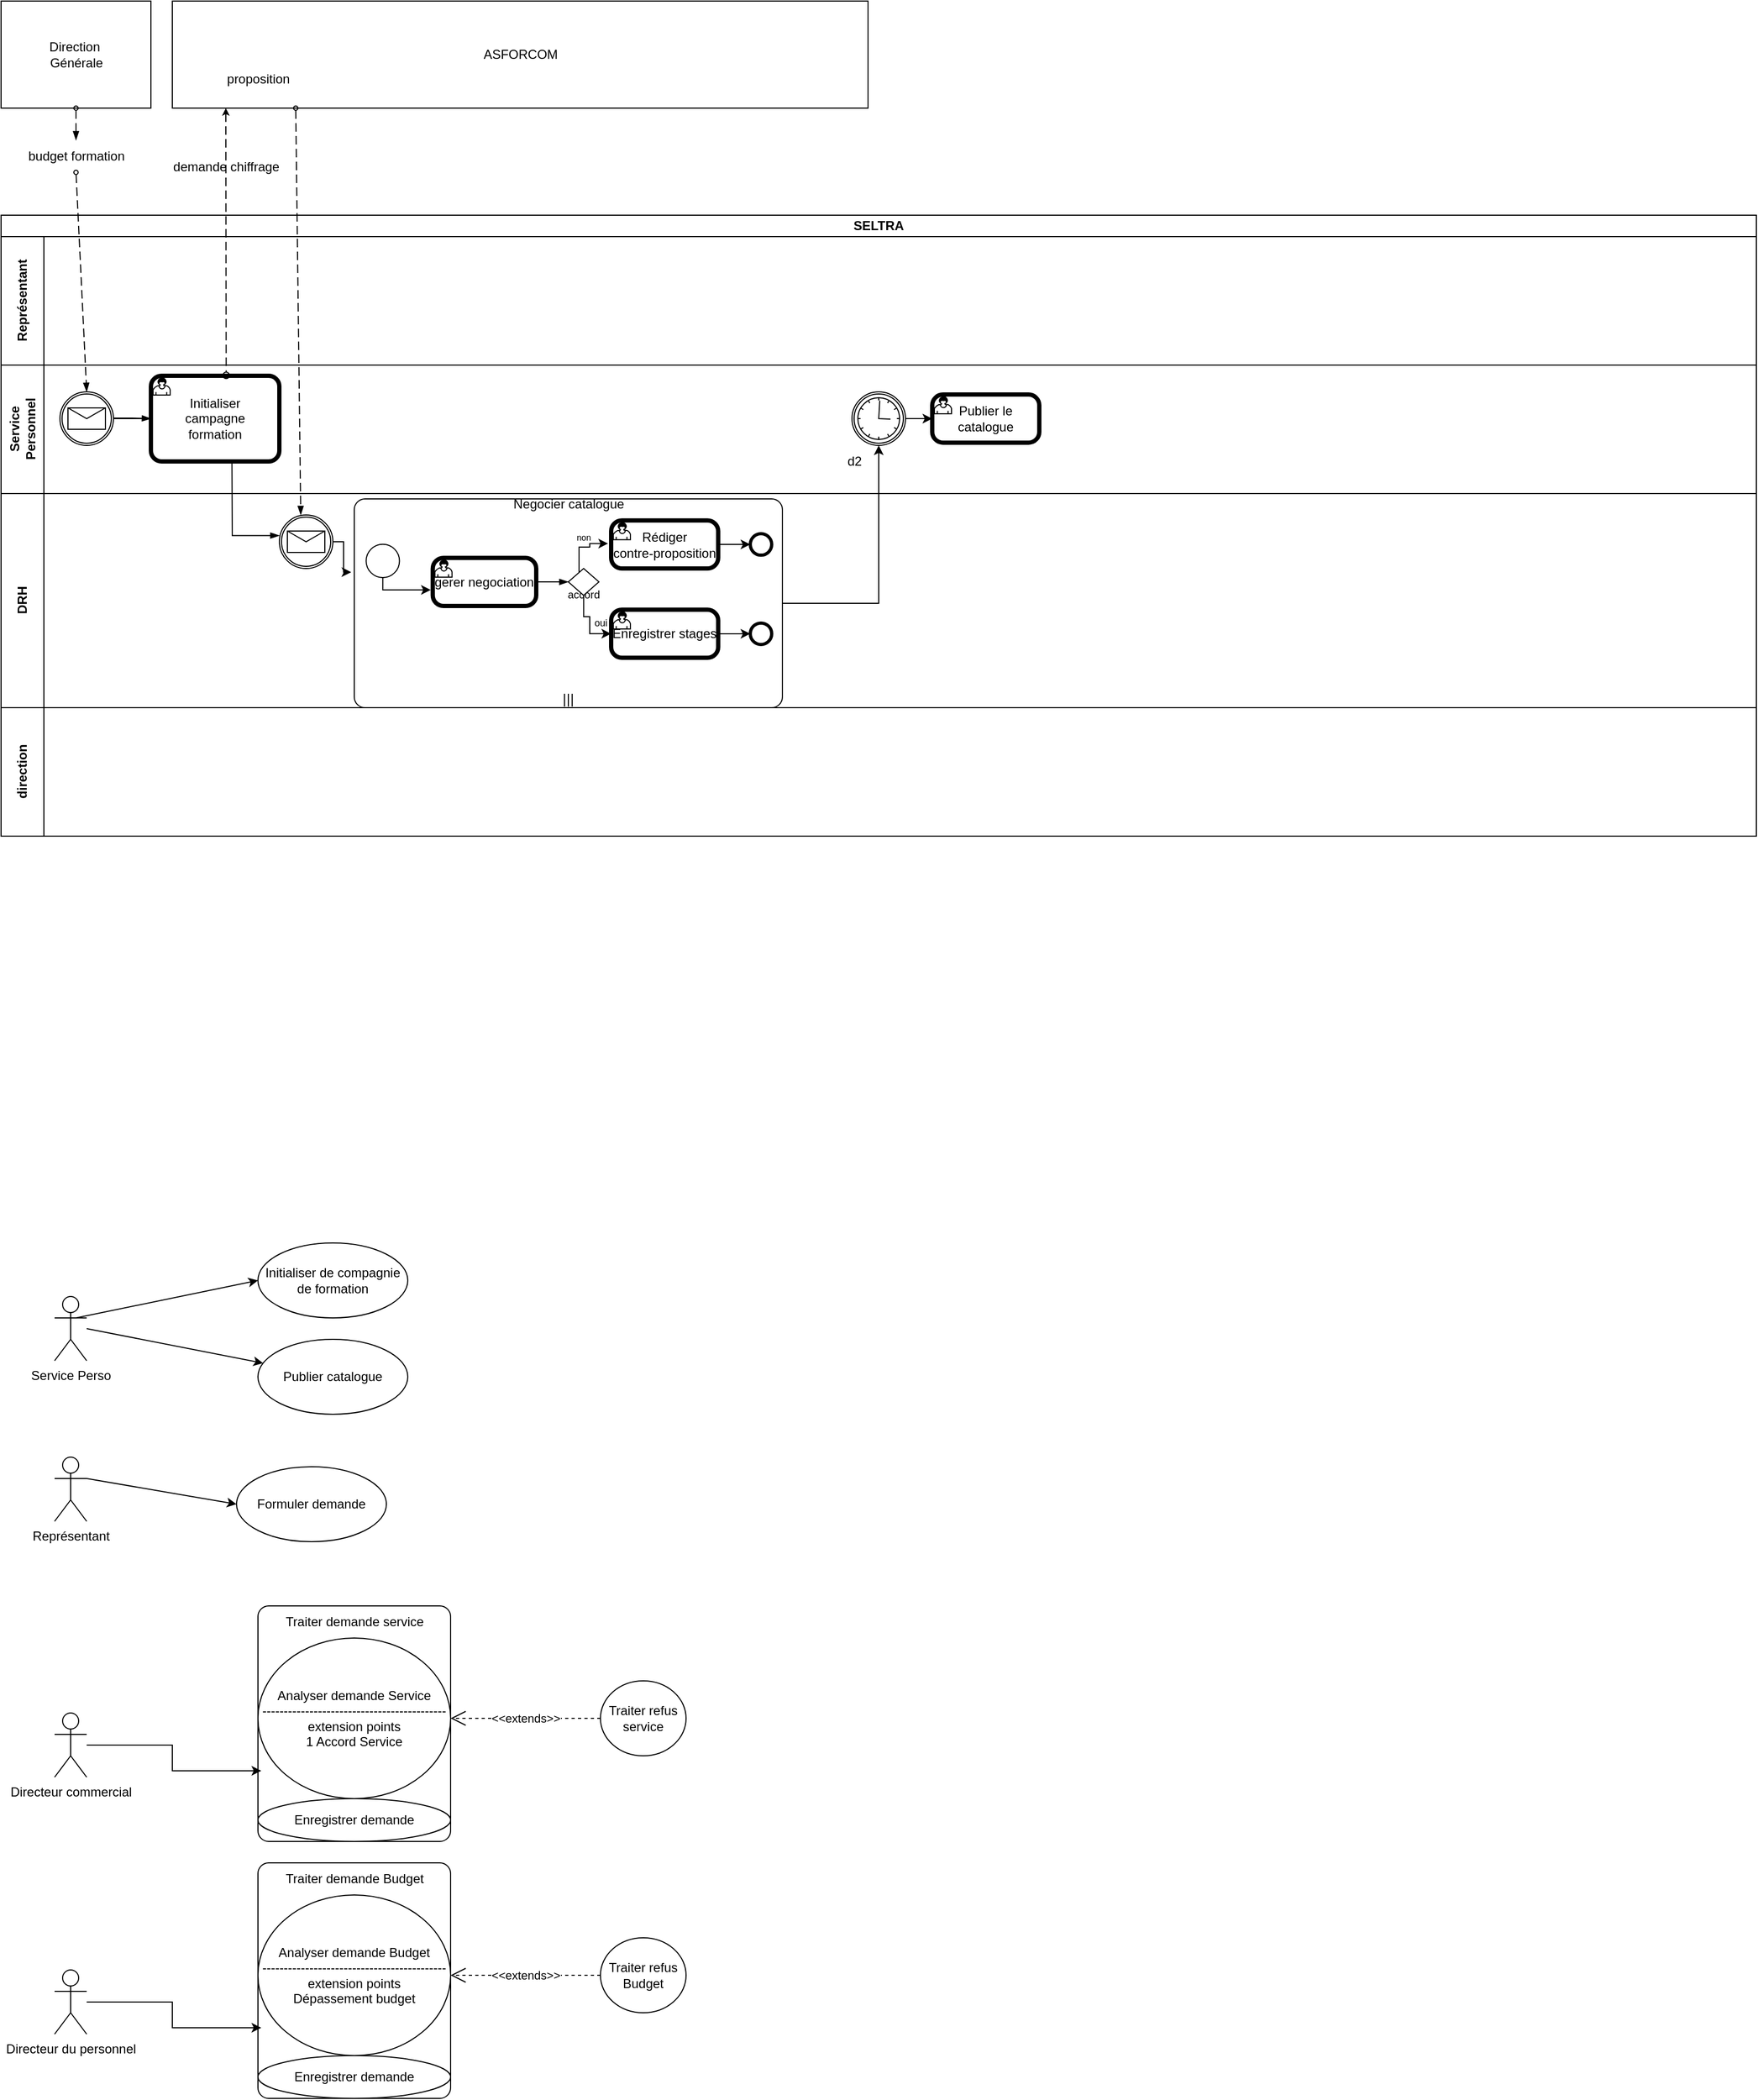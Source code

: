 <mxfile version="24.9.1">
  <diagram name="Page-1" id="SGuTAacbaMtulcwTuquY">
    <mxGraphModel dx="1726" dy="761" grid="1" gridSize="10" guides="1" tooltips="1" connect="1" arrows="1" fold="1" page="1" pageScale="1" pageWidth="827" pageHeight="1169" math="0" shadow="0">
      <root>
        <mxCell id="0" />
        <mxCell id="1" parent="0" />
        <mxCell id="BdW1mJb_gRPBtspxeP2n-79" value="" style="rounded=1;whiteSpace=wrap;html=1;container=1;collapsible=0;absoluteArcSize=1;arcSize=20;childLayout=stackLayout;horizontal=1;horizontalStack=0;resizeParent=1;resizeParentMax=0;resizeLast=0;" vertex="1" parent="1">
          <mxGeometry x="250" y="1589" width="180" height="220" as="geometry" />
        </mxCell>
        <mxCell id="BdW1mJb_gRPBtspxeP2n-78" value="Traiter demande service" style="text;html=1;align=center;verticalAlign=middle;resizable=0;points=[];autosize=1;strokeColor=none;fillColor=none;" vertex="1" parent="BdW1mJb_gRPBtspxeP2n-79">
          <mxGeometry width="180" height="30" as="geometry" />
        </mxCell>
        <mxCell id="BdW1mJb_gRPBtspxeP2n-80" value="&lt;div&gt;Analyser demande Service&lt;/div&gt;&lt;div&gt;-------------------------------------------&lt;/div&gt;&lt;div&gt;extension points&lt;/div&gt;&lt;div&gt;1 Accord Service&lt;br&gt;&lt;/div&gt;" style="ellipse;whiteSpace=wrap;html=1;" vertex="1" parent="BdW1mJb_gRPBtspxeP2n-79">
          <mxGeometry y="30" width="180" height="150" as="geometry" />
        </mxCell>
        <mxCell id="BdW1mJb_gRPBtspxeP2n-81" value="Enregistrer demande" style="ellipse;whiteSpace=wrap;html=1;" vertex="1" parent="BdW1mJb_gRPBtspxeP2n-79">
          <mxGeometry y="180" width="180" height="40" as="geometry" />
        </mxCell>
        <mxCell id="tXQGbJZrNQJ5Y-7jfCEu-5" value="&lt;div&gt;SELTRA&lt;/div&gt;" style="swimlane;html=1;childLayout=stackLayout;resizeParent=1;resizeParentMax=0;horizontal=1;startSize=20;horizontalStack=0;whiteSpace=wrap;" parent="1" vertex="1">
          <mxGeometry x="10" y="290" width="1640" height="460" as="geometry" />
        </mxCell>
        <mxCell id="tXQGbJZrNQJ5Y-7jfCEu-6" value="Représentant" style="swimlane;html=1;startSize=40;horizontal=0;" parent="tXQGbJZrNQJ5Y-7jfCEu-5" vertex="1">
          <mxGeometry y="20" width="1640" height="120" as="geometry" />
        </mxCell>
        <mxCell id="tXQGbJZrNQJ5Y-7jfCEu-7" value="&lt;div&gt;Service&lt;/div&gt;&lt;div&gt;Personnel&lt;br&gt;&lt;/div&gt;" style="swimlane;html=1;startSize=40;horizontal=0;" parent="tXQGbJZrNQJ5Y-7jfCEu-5" vertex="1">
          <mxGeometry y="140" width="1640" height="120" as="geometry" />
        </mxCell>
        <mxCell id="McWfGB_f6ZV-1k7EVj4o-2" value="" style="points=[[0.145,0.145,0],[0.5,0,0],[0.855,0.145,0],[1,0.5,0],[0.855,0.855,0],[0.5,1,0],[0.145,0.855,0],[0,0.5,0]];shape=mxgraph.bpmn.event;html=1;verticalLabelPosition=bottom;labelBackgroundColor=#ffffff;verticalAlign=top;align=center;perimeter=ellipsePerimeter;outlineConnect=0;aspect=fixed;outline=catching;symbol=message;" vertex="1" parent="tXQGbJZrNQJ5Y-7jfCEu-7">
          <mxGeometry x="55" y="25" width="50" height="50" as="geometry" />
        </mxCell>
        <mxCell id="BdW1mJb_gRPBtspxeP2n-15" value="" style="edgeStyle=elbowEdgeStyle;fontSize=12;html=1;endArrow=blockThin;endFill=1;rounded=0;" edge="1" parent="tXQGbJZrNQJ5Y-7jfCEu-7">
          <mxGeometry width="160" relative="1" as="geometry">
            <mxPoint x="105" y="49.5" as="sourcePoint" />
            <mxPoint x="140" y="50" as="targetPoint" />
          </mxGeometry>
        </mxCell>
        <mxCell id="BdW1mJb_gRPBtspxeP2n-19" value="" style="edgeStyle=orthogonalEdgeStyle;rounded=0;orthogonalLoop=1;jettySize=auto;html=1;endArrow=none;endFill=0;" edge="1" parent="tXQGbJZrNQJ5Y-7jfCEu-7" source="BdW1mJb_gRPBtspxeP2n-18" target="McWfGB_f6ZV-1k7EVj4o-2">
          <mxGeometry relative="1" as="geometry">
            <Array as="points">
              <mxPoint x="150" y="50" />
              <mxPoint x="150" y="50" />
            </Array>
          </mxGeometry>
        </mxCell>
        <mxCell id="BdW1mJb_gRPBtspxeP2n-18" value="&lt;div&gt;Initialiser&lt;/div&gt;&lt;div&gt;campagne&lt;/div&gt;&lt;div&gt;formation&lt;/div&gt;" style="points=[[0.25,0,0],[0.5,0,0],[0.75,0,0],[1,0.25,0],[1,0.5,0],[1,0.75,0],[0.75,1,0],[0.5,1,0],[0.25,1,0],[0,0.75,0],[0,0.5,0],[0,0.25,0]];shape=mxgraph.bpmn.task;whiteSpace=wrap;rectStyle=rounded;size=10;html=1;container=1;expand=0;collapsible=0;bpmnShapeType=call;taskMarker=user;" vertex="1" parent="tXQGbJZrNQJ5Y-7jfCEu-7">
          <mxGeometry x="140" y="10" width="120" height="80" as="geometry" />
        </mxCell>
        <mxCell id="BdW1mJb_gRPBtspxeP2n-57" value="" style="points=[[0.145,0.145,0],[0.5,0,0],[0.855,0.145,0],[1,0.5,0],[0.855,0.855,0],[0.5,1,0],[0.145,0.855,0],[0,0.5,0]];shape=mxgraph.bpmn.event;html=1;verticalLabelPosition=bottom;labelBackgroundColor=#ffffff;verticalAlign=top;align=center;perimeter=ellipsePerimeter;outlineConnect=0;aspect=fixed;outline=catching;symbol=timer;" vertex="1" parent="tXQGbJZrNQJ5Y-7jfCEu-7">
          <mxGeometry x="795" y="25" width="50" height="50" as="geometry" />
        </mxCell>
        <mxCell id="BdW1mJb_gRPBtspxeP2n-58" value="d2" style="text;html=1;align=center;verticalAlign=middle;resizable=0;points=[];autosize=1;strokeColor=none;fillColor=none;" vertex="1" parent="tXQGbJZrNQJ5Y-7jfCEu-7">
          <mxGeometry x="777" y="75" width="40" height="30" as="geometry" />
        </mxCell>
        <mxCell id="BdW1mJb_gRPBtspxeP2n-60" value="Publier le catalogue" style="points=[[0.25,0,0],[0.5,0,0],[0.75,0,0],[1,0.25,0],[1,0.5,0],[1,0.75,0],[0.75,1,0],[0.5,1,0],[0.25,1,0],[0,0.75,0],[0,0.5,0],[0,0.25,0]];shape=mxgraph.bpmn.task;whiteSpace=wrap;rectStyle=rounded;size=10;html=1;container=1;expand=0;collapsible=0;bpmnShapeType=call;taskMarker=user;" vertex="1" parent="tXQGbJZrNQJ5Y-7jfCEu-7">
          <mxGeometry x="870" y="27.55" width="100" height="44.89" as="geometry" />
        </mxCell>
        <mxCell id="BdW1mJb_gRPBtspxeP2n-61" style="edgeStyle=orthogonalEdgeStyle;rounded=0;orthogonalLoop=1;jettySize=auto;html=1;entryX=0;entryY=0.5;entryDx=0;entryDy=0;entryPerimeter=0;" edge="1" parent="tXQGbJZrNQJ5Y-7jfCEu-7" source="BdW1mJb_gRPBtspxeP2n-57" target="BdW1mJb_gRPBtspxeP2n-60">
          <mxGeometry relative="1" as="geometry" />
        </mxCell>
        <mxCell id="tXQGbJZrNQJ5Y-7jfCEu-8" value="DRH" style="swimlane;html=1;startSize=40;horizontal=0;" parent="tXQGbJZrNQJ5Y-7jfCEu-5" vertex="1">
          <mxGeometry y="260" width="1640" height="200" as="geometry" />
        </mxCell>
        <mxCell id="BdW1mJb_gRPBtspxeP2n-32" value="" style="edgeStyle=orthogonalEdgeStyle;rounded=0;orthogonalLoop=1;jettySize=auto;html=1;entryX=-0.007;entryY=0.351;entryDx=0;entryDy=0;entryPerimeter=0;" edge="1" parent="tXQGbJZrNQJ5Y-7jfCEu-8" source="BdW1mJb_gRPBtspxeP2n-25" target="BdW1mJb_gRPBtspxeP2n-29">
          <mxGeometry relative="1" as="geometry">
            <mxPoint x="300" y="47.5" as="sourcePoint" />
            <mxPoint x="325" y="42.5" as="targetPoint" />
            <Array as="points">
              <mxPoint x="320" y="45" />
            </Array>
          </mxGeometry>
        </mxCell>
        <mxCell id="BdW1mJb_gRPBtspxeP2n-25" value="" style="points=[[0.145,0.145,0],[0.5,0,0],[0.855,0.145,0],[1,0.5,0],[0.855,0.855,0],[0.5,1,0],[0.145,0.855,0],[0,0.5,0]];shape=mxgraph.bpmn.event;html=1;verticalLabelPosition=bottom;labelBackgroundColor=#ffffff;verticalAlign=top;align=center;perimeter=ellipsePerimeter;outlineConnect=0;aspect=fixed;outline=catching;symbol=message;" vertex="1" parent="tXQGbJZrNQJ5Y-7jfCEu-8">
          <mxGeometry x="260" y="20" width="50" height="50" as="geometry" />
        </mxCell>
        <mxCell id="BdW1mJb_gRPBtspxeP2n-24" value="" style="dashed=1;dashPattern=8 4;endArrow=blockThin;endFill=1;startArrow=oval;startFill=0;endSize=6;startSize=4;html=1;rounded=0;" edge="1" parent="tXQGbJZrNQJ5Y-7jfCEu-8">
          <mxGeometry width="160" relative="1" as="geometry">
            <mxPoint x="275.31" y="-360" as="sourcePoint" />
            <mxPoint x="280.001" y="20.002" as="targetPoint" />
          </mxGeometry>
        </mxCell>
        <mxCell id="BdW1mJb_gRPBtspxeP2n-26" value="" style="edgeStyle=elbowEdgeStyle;fontSize=12;html=1;endArrow=blockThin;endFill=1;rounded=0;exitX=0.631;exitY=1.023;exitDx=0;exitDy=0;exitPerimeter=0;" edge="1" parent="tXQGbJZrNQJ5Y-7jfCEu-8" source="BdW1mJb_gRPBtspxeP2n-18">
          <mxGeometry width="160" relative="1" as="geometry">
            <mxPoint x="21.76" y="-60" as="sourcePoint" />
            <mxPoint x="260" y="39.28" as="targetPoint" />
            <Array as="points">
              <mxPoint x="216" />
            </Array>
          </mxGeometry>
        </mxCell>
        <mxCell id="BdW1mJb_gRPBtspxeP2n-29" value="" style="points=[[0.25,0,0],[0.5,0,0],[0.75,0,0],[1,0.25,0],[1,0.5,0],[1,0.75,0],[0.75,1,0],[0.5,1,0],[0.25,1,0],[0,0.75,0],[0,0.5,0],[0,0.25,0]];shape=mxgraph.bpmn.task;whiteSpace=wrap;rectStyle=rounded;size=10;html=1;container=1;expand=0;collapsible=0;taskMarker=abstract;isLoopMultiParallel=1;" vertex="1" parent="tXQGbJZrNQJ5Y-7jfCEu-8">
          <mxGeometry x="330" y="5" width="400" height="195" as="geometry" />
        </mxCell>
        <mxCell id="BdW1mJb_gRPBtspxeP2n-30" value="Negocier catalogue" style="text;html=1;align=center;verticalAlign=middle;resizable=0;points=[];autosize=1;strokeColor=none;fillColor=none;" vertex="1" parent="BdW1mJb_gRPBtspxeP2n-29">
          <mxGeometry x="135.001" y="-9.888" width="130" height="30" as="geometry" />
        </mxCell>
        <mxCell id="BdW1mJb_gRPBtspxeP2n-31" value="" style="points=[[0.145,0.145,0],[0.5,0,0],[0.855,0.145,0],[1,0.5,0],[0.855,0.855,0],[0.5,1,0],[0.145,0.855,0],[0,0.5,0]];shape=mxgraph.bpmn.event;html=1;verticalLabelPosition=bottom;labelBackgroundColor=#ffffff;verticalAlign=top;align=center;perimeter=ellipsePerimeter;outlineConnect=0;aspect=fixed;outline=standard;symbol=general;" vertex="1" parent="BdW1mJb_gRPBtspxeP2n-29">
          <mxGeometry x="11.111" y="42.391" width="31.111" height="31.111" as="geometry" />
        </mxCell>
        <mxCell id="BdW1mJb_gRPBtspxeP2n-33" value="gerer negociation" style="points=[[0.25,0,0],[0.5,0,0],[0.75,0,0],[1,0.25,0],[1,0.5,0],[1,0.75,0],[0.75,1,0],[0.5,1,0],[0.25,1,0],[0,0.75,0],[0,0.5,0],[0,0.25,0]];shape=mxgraph.bpmn.task;whiteSpace=wrap;rectStyle=rounded;size=10;html=1;container=1;expand=0;collapsible=0;bpmnShapeType=call;taskMarker=user;" vertex="1" parent="BdW1mJb_gRPBtspxeP2n-29">
          <mxGeometry x="73.33" y="55.11" width="96.67" height="44.89" as="geometry" />
        </mxCell>
        <mxCell id="BdW1mJb_gRPBtspxeP2n-34" style="edgeStyle=orthogonalEdgeStyle;rounded=0;orthogonalLoop=1;jettySize=auto;html=1;" edge="1" parent="BdW1mJb_gRPBtspxeP2n-29" source="BdW1mJb_gRPBtspxeP2n-31">
          <mxGeometry relative="1" as="geometry">
            <mxPoint x="71.429" y="85" as="targetPoint" />
            <Array as="points">
              <mxPoint x="44.286" y="85" />
              <mxPoint x="71.429" y="85" />
            </Array>
          </mxGeometry>
        </mxCell>
        <mxCell id="BdW1mJb_gRPBtspxeP2n-36" value="&lt;font style=&quot;font-size: 10px;&quot;&gt;accord&lt;/font&gt;" style="text;html=1;align=center;verticalAlign=middle;resizable=0;points=[];autosize=1;strokeColor=none;fillColor=none;" vertex="1" parent="BdW1mJb_gRPBtspxeP2n-29">
          <mxGeometry x="189.283" y="73.5" width="50" height="30" as="geometry" />
        </mxCell>
        <mxCell id="BdW1mJb_gRPBtspxeP2n-38" value="&lt;div&gt;Rédiger&lt;/div&gt;&lt;div&gt;contre-proposition&lt;br&gt;&lt;/div&gt;" style="points=[[0.25,0,0],[0.5,0,0],[0.75,0,0],[1,0.25,0],[1,0.5,0],[1,0.75,0],[0.75,1,0],[0.5,1,0],[0.25,1,0],[0,0.75,0],[0,0.5,0],[0,0.25,0]];shape=mxgraph.bpmn.task;whiteSpace=wrap;rectStyle=rounded;size=10;html=1;container=1;expand=0;collapsible=0;bpmnShapeType=call;taskMarker=user;" vertex="1" parent="BdW1mJb_gRPBtspxeP2n-29">
          <mxGeometry x="240" y="20.11" width="100" height="44.89" as="geometry" />
        </mxCell>
        <mxCell id="BdW1mJb_gRPBtspxeP2n-39" value="" style="edgeStyle=elbowEdgeStyle;fontSize=12;html=1;endArrow=blockThin;endFill=1;rounded=0;exitX=1;exitY=0.5;exitDx=0;exitDy=0;exitPerimeter=0;" edge="1" parent="BdW1mJb_gRPBtspxeP2n-29" source="BdW1mJb_gRPBtspxeP2n-33" target="BdW1mJb_gRPBtspxeP2n-35">
          <mxGeometry width="160" relative="1" as="geometry">
            <mxPoint x="510" y="633" as="sourcePoint" />
            <mxPoint x="611.429" y="632" as="targetPoint" />
          </mxGeometry>
        </mxCell>
        <mxCell id="BdW1mJb_gRPBtspxeP2n-35" value="" style="points=[[0.25,0.25,0],[0.5,0,0],[0.75,0.25,0],[1,0.5,0],[0.75,0.75,0],[0.5,1,0],[0.25,0.75,0],[0,0.5,0]];shape=mxgraph.bpmn.gateway2;html=1;verticalLabelPosition=bottom;labelBackgroundColor=#ffffff;verticalAlign=top;align=center;perimeter=rhombusPerimeter;outlineConnect=0;outline=none;symbol=none;" vertex="1" parent="BdW1mJb_gRPBtspxeP2n-29">
          <mxGeometry x="200" y="65" width="28.57" height="25.11" as="geometry" />
        </mxCell>
        <mxCell id="BdW1mJb_gRPBtspxeP2n-40" style="edgeStyle=orthogonalEdgeStyle;rounded=0;orthogonalLoop=1;jettySize=auto;html=1;entryX=-0.029;entryY=0.481;entryDx=0;entryDy=0;entryPerimeter=0;" edge="1" parent="BdW1mJb_gRPBtspxeP2n-29" source="BdW1mJb_gRPBtspxeP2n-35" target="BdW1mJb_gRPBtspxeP2n-38">
          <mxGeometry relative="1" as="geometry">
            <Array as="points">
              <mxPoint x="210" y="45" />
              <mxPoint x="220" y="45" />
              <mxPoint x="220" y="42" />
            </Array>
          </mxGeometry>
        </mxCell>
        <mxCell id="BdW1mJb_gRPBtspxeP2n-41" value="&lt;font style=&quot;font-size: 8px;&quot;&gt;non&lt;/font&gt;" style="text;html=1;align=center;verticalAlign=middle;resizable=0;points=[];autosize=1;strokeColor=none;fillColor=none;" vertex="1" parent="BdW1mJb_gRPBtspxeP2n-29">
          <mxGeometry x="194.29" y="20.11" width="40" height="30" as="geometry" />
        </mxCell>
        <mxCell id="BdW1mJb_gRPBtspxeP2n-49" style="edgeStyle=orthogonalEdgeStyle;rounded=0;orthogonalLoop=1;jettySize=auto;html=1;" edge="1" parent="BdW1mJb_gRPBtspxeP2n-29" source="BdW1mJb_gRPBtspxeP2n-43" target="BdW1mJb_gRPBtspxeP2n-47">
          <mxGeometry relative="1" as="geometry" />
        </mxCell>
        <mxCell id="BdW1mJb_gRPBtspxeP2n-43" value="Enregistrer stages" style="points=[[0.25,0,0],[0.5,0,0],[0.75,0,0],[1,0.25,0],[1,0.5,0],[1,0.75,0],[0.75,1,0],[0.5,1,0],[0.25,1,0],[0,0.75,0],[0,0.5,0],[0,0.25,0]];shape=mxgraph.bpmn.task;whiteSpace=wrap;rectStyle=rounded;size=10;html=1;container=1;expand=0;collapsible=0;bpmnShapeType=call;taskMarker=user;" vertex="1" parent="BdW1mJb_gRPBtspxeP2n-29">
          <mxGeometry x="240" y="103.5" width="100" height="44.89" as="geometry" />
        </mxCell>
        <mxCell id="BdW1mJb_gRPBtspxeP2n-44" style="edgeStyle=orthogonalEdgeStyle;rounded=0;orthogonalLoop=1;jettySize=auto;html=1;entryX=0;entryY=0.5;entryDx=0;entryDy=0;entryPerimeter=0;" edge="1" parent="BdW1mJb_gRPBtspxeP2n-29" source="BdW1mJb_gRPBtspxeP2n-35" target="BdW1mJb_gRPBtspxeP2n-43">
          <mxGeometry relative="1" as="geometry">
            <Array as="points">
              <mxPoint x="214" y="110" />
              <mxPoint x="220" y="110" />
              <mxPoint x="220" y="126" />
            </Array>
          </mxGeometry>
        </mxCell>
        <mxCell id="BdW1mJb_gRPBtspxeP2n-45" value="&lt;font style=&quot;font-size: 9px;&quot;&gt;oui&lt;/font&gt;" style="text;html=1;align=center;verticalAlign=middle;resizable=0;points=[];autosize=1;strokeColor=none;fillColor=none;" vertex="1" parent="BdW1mJb_gRPBtspxeP2n-29">
          <mxGeometry x="210" y="100" width="40" height="30" as="geometry" />
        </mxCell>
        <mxCell id="BdW1mJb_gRPBtspxeP2n-46" value="" style="points=[[0.145,0.145,0],[0.5,0,0],[0.855,0.145,0],[1,0.5,0],[0.855,0.855,0],[0.5,1,0],[0.145,0.855,0],[0,0.5,0]];shape=mxgraph.bpmn.event;html=1;verticalLabelPosition=bottom;labelBackgroundColor=#ffffff;verticalAlign=top;align=center;perimeter=ellipsePerimeter;outlineConnect=0;aspect=fixed;outline=end;symbol=terminate2;" vertex="1" parent="BdW1mJb_gRPBtspxeP2n-29">
          <mxGeometry x="370" y="32.56" width="20" height="20" as="geometry" />
        </mxCell>
        <mxCell id="BdW1mJb_gRPBtspxeP2n-47" value="" style="points=[[0.145,0.145,0],[0.5,0,0],[0.855,0.145,0],[1,0.5,0],[0.855,0.855,0],[0.5,1,0],[0.145,0.855,0],[0,0.5,0]];shape=mxgraph.bpmn.event;html=1;verticalLabelPosition=bottom;labelBackgroundColor=#ffffff;verticalAlign=top;align=center;perimeter=ellipsePerimeter;outlineConnect=0;aspect=fixed;outline=end;symbol=terminate2;" vertex="1" parent="BdW1mJb_gRPBtspxeP2n-29">
          <mxGeometry x="370" y="115.94" width="20" height="20" as="geometry" />
        </mxCell>
        <mxCell id="BdW1mJb_gRPBtspxeP2n-48" style="edgeStyle=orthogonalEdgeStyle;rounded=0;orthogonalLoop=1;jettySize=auto;html=1;entryX=0;entryY=0.5;entryDx=0;entryDy=0;entryPerimeter=0;" edge="1" parent="BdW1mJb_gRPBtspxeP2n-29" source="BdW1mJb_gRPBtspxeP2n-38" target="BdW1mJb_gRPBtspxeP2n-46">
          <mxGeometry relative="1" as="geometry" />
        </mxCell>
        <mxCell id="BdW1mJb_gRPBtspxeP2n-59" style="edgeStyle=orthogonalEdgeStyle;rounded=0;orthogonalLoop=1;jettySize=auto;html=1;entryX=0.5;entryY=1;entryDx=0;entryDy=0;entryPerimeter=0;" edge="1" parent="tXQGbJZrNQJ5Y-7jfCEu-5" source="BdW1mJb_gRPBtspxeP2n-29" target="BdW1mJb_gRPBtspxeP2n-57">
          <mxGeometry relative="1" as="geometry" />
        </mxCell>
        <mxCell id="tXQGbJZrNQJ5Y-7jfCEu-9" value="" style="swimlane;html=1;startSize=20;fontStyle=0;collapsible=0;horizontal=0;swimlaneLine=0;fillColor=none;whiteSpace=wrap;" parent="1" vertex="1">
          <mxGeometry x="170" y="90" width="650" height="100" as="geometry" />
        </mxCell>
        <mxCell id="tXQGbJZrNQJ5Y-7jfCEu-10" value="ASFORCOM" style="text;html=1;align=center;verticalAlign=middle;resizable=0;points=[];autosize=1;strokeColor=none;fillColor=none;" parent="tXQGbJZrNQJ5Y-7jfCEu-9" vertex="1">
          <mxGeometry x="280" y="35" width="90" height="30" as="geometry" />
        </mxCell>
        <mxCell id="BdW1mJb_gRPBtspxeP2n-1" value="" style="swimlane;html=1;startSize=20;fontStyle=0;collapsible=0;horizontal=0;swimlaneLine=0;fillColor=none;whiteSpace=wrap;" vertex="1" parent="tXQGbJZrNQJ5Y-7jfCEu-9">
          <mxGeometry x="-160" width="140" height="100" as="geometry" />
        </mxCell>
        <mxCell id="BdW1mJb_gRPBtspxeP2n-2" value="&lt;div&gt;Direction&amp;nbsp;&lt;/div&gt;&lt;div&gt;Générale&lt;/div&gt;" style="text;html=1;align=center;verticalAlign=middle;resizable=0;points=[];autosize=1;strokeColor=none;fillColor=none;" vertex="1" parent="BdW1mJb_gRPBtspxeP2n-1">
          <mxGeometry x="35" y="30" width="70" height="40" as="geometry" />
        </mxCell>
        <mxCell id="BdW1mJb_gRPBtspxeP2n-23" value="proposition" style="text;html=1;align=center;verticalAlign=middle;resizable=0;points=[];autosize=1;strokeColor=none;fillColor=none;" vertex="1" parent="tXQGbJZrNQJ5Y-7jfCEu-9">
          <mxGeometry x="40" y="58" width="80" height="30" as="geometry" />
        </mxCell>
        <mxCell id="McWfGB_f6ZV-1k7EVj4o-1" value="" style="dashed=1;dashPattern=8 4;endArrow=blockThin;endFill=1;startArrow=oval;startFill=0;endSize=6;startSize=4;html=1;rounded=0;entryX=0.5;entryY=0;entryDx=0;entryDy=0;entryPerimeter=0;exitX=0.5;exitY=1;exitDx=0;exitDy=0;" edge="1" parent="1" source="BdW1mJb_gRPBtspxeP2n-3" target="McWfGB_f6ZV-1k7EVj4o-2">
          <mxGeometry width="160" relative="1" as="geometry">
            <mxPoint x="50" y="190" as="sourcePoint" />
            <mxPoint x="50" y="330" as="targetPoint" />
          </mxGeometry>
        </mxCell>
        <mxCell id="BdW1mJb_gRPBtspxeP2n-4" value="" style="dashed=1;dashPattern=8 4;endArrow=blockThin;endFill=1;startArrow=oval;startFill=0;endSize=6;startSize=4;html=1;rounded=0;entryX=0.5;entryY=0;entryDx=0;entryDy=0;entryPerimeter=0;exitX=0.5;exitY=1;exitDx=0;exitDy=0;" edge="1" parent="1" source="BdW1mJb_gRPBtspxeP2n-1" target="BdW1mJb_gRPBtspxeP2n-3">
          <mxGeometry width="160" relative="1" as="geometry">
            <mxPoint x="80" y="190" as="sourcePoint" />
            <mxPoint x="80" y="320" as="targetPoint" />
          </mxGeometry>
        </mxCell>
        <mxCell id="BdW1mJb_gRPBtspxeP2n-3" value="budget formation" style="text;html=1;align=center;verticalAlign=middle;resizable=0;points=[];autosize=1;strokeColor=none;fillColor=none;" vertex="1" parent="1">
          <mxGeometry x="25" y="220" width="110" height="30" as="geometry" />
        </mxCell>
        <mxCell id="BdW1mJb_gRPBtspxeP2n-5" value="&lt;div&gt;direction &lt;br&gt;&lt;/div&gt;" style="swimlane;html=1;startSize=40;horizontal=0;" vertex="1" parent="1">
          <mxGeometry x="10" y="750" width="1640" height="120" as="geometry" />
        </mxCell>
        <mxCell id="BdW1mJb_gRPBtspxeP2n-21" value="" style="dashed=1;dashPattern=8 4;endArrow=oval;endFill=0;startArrow=classic;startFill=1;endSize=6;startSize=4;html=1;rounded=0;entryX=0.586;entryY=-0.005;entryDx=0;entryDy=0;entryPerimeter=0;" edge="1" parent="1" target="BdW1mJb_gRPBtspxeP2n-18">
          <mxGeometry width="160" relative="1" as="geometry">
            <mxPoint x="220" y="190" as="sourcePoint" />
            <mxPoint x="370" y="250" as="targetPoint" />
          </mxGeometry>
        </mxCell>
        <mxCell id="BdW1mJb_gRPBtspxeP2n-22" value="demande chiffrage" style="text;html=1;align=center;verticalAlign=middle;resizable=0;points=[];autosize=1;strokeColor=none;fillColor=none;" vertex="1" parent="1">
          <mxGeometry x="160" y="230" width="120" height="30" as="geometry" />
        </mxCell>
        <mxCell id="BdW1mJb_gRPBtspxeP2n-50" value="Service Perso" style="shape=umlActor;verticalLabelPosition=bottom;verticalAlign=top;html=1;" vertex="1" parent="1">
          <mxGeometry x="60" y="1300" width="30" height="60" as="geometry" />
        </mxCell>
        <mxCell id="BdW1mJb_gRPBtspxeP2n-51" value="Représentant" style="shape=umlActor;verticalLabelPosition=bottom;verticalAlign=top;html=1;" vertex="1" parent="1">
          <mxGeometry x="60" y="1450" width="30" height="60" as="geometry" />
        </mxCell>
        <mxCell id="BdW1mJb_gRPBtspxeP2n-56" value="Directeur commercial" style="shape=umlActor;verticalLabelPosition=bottom;verticalAlign=top;html=1;" vertex="1" parent="1">
          <mxGeometry x="60" y="1689" width="30" height="60" as="geometry" />
        </mxCell>
        <mxCell id="BdW1mJb_gRPBtspxeP2n-62" value="Formuler demande" style="ellipse;whiteSpace=wrap;html=1;" vertex="1" parent="1">
          <mxGeometry x="230" y="1459" width="140" height="70" as="geometry" />
        </mxCell>
        <mxCell id="BdW1mJb_gRPBtspxeP2n-63" value="Initialiser de compagnie de formation" style="ellipse;whiteSpace=wrap;html=1;" vertex="1" parent="1">
          <mxGeometry x="250" y="1250" width="140" height="70" as="geometry" />
        </mxCell>
        <mxCell id="BdW1mJb_gRPBtspxeP2n-64" value="" style="endArrow=classic;html=1;rounded=0;exitX=0.667;exitY=0.333;exitDx=0;exitDy=0;exitPerimeter=0;entryX=0;entryY=0.5;entryDx=0;entryDy=0;" edge="1" parent="1" source="BdW1mJb_gRPBtspxeP2n-50" target="BdW1mJb_gRPBtspxeP2n-63">
          <mxGeometry width="50" height="50" relative="1" as="geometry">
            <mxPoint x="90" y="1340" as="sourcePoint" />
            <mxPoint x="140" y="1290" as="targetPoint" />
          </mxGeometry>
        </mxCell>
        <mxCell id="BdW1mJb_gRPBtspxeP2n-74" value="" style="endArrow=classic;html=1;rounded=0;entryX=0;entryY=0.5;entryDx=0;entryDy=0;" edge="1" parent="1" target="BdW1mJb_gRPBtspxeP2n-62">
          <mxGeometry width="50" height="50" relative="1" as="geometry">
            <mxPoint x="90" y="1470" as="sourcePoint" />
            <mxPoint x="245" y="1166" as="targetPoint" />
          </mxGeometry>
        </mxCell>
        <mxCell id="BdW1mJb_gRPBtspxeP2n-76" value="Publier catalogue" style="ellipse;whiteSpace=wrap;html=1;" vertex="1" parent="1">
          <mxGeometry x="250" y="1340" width="140" height="70" as="geometry" />
        </mxCell>
        <mxCell id="BdW1mJb_gRPBtspxeP2n-77" value="" style="endArrow=classic;html=1;rounded=0;exitX=0.667;exitY=0.333;exitDx=0;exitDy=0;exitPerimeter=0;" edge="1" parent="1" target="BdW1mJb_gRPBtspxeP2n-76">
          <mxGeometry width="50" height="50" relative="1" as="geometry">
            <mxPoint x="90" y="1330" as="sourcePoint" />
            <mxPoint x="260" y="1295" as="targetPoint" />
          </mxGeometry>
        </mxCell>
        <mxCell id="BdW1mJb_gRPBtspxeP2n-83" value="&lt;div&gt;&lt;br&gt;&lt;/div&gt;" style="text;html=1;align=center;verticalAlign=middle;resizable=0;points=[];autosize=1;strokeColor=none;fillColor=none;" vertex="1" parent="1">
          <mxGeometry x="625" y="1619" width="20" height="30" as="geometry" />
        </mxCell>
        <mxCell id="BdW1mJb_gRPBtspxeP2n-84" value="&amp;lt;&amp;lt;extends&amp;gt;&amp;gt;" style="endArrow=open;endSize=12;dashed=1;html=1;rounded=0;entryX=1;entryY=0.5;entryDx=0;entryDy=0;exitX=0;exitY=0.5;exitDx=0;exitDy=0;" edge="1" parent="1" source="BdW1mJb_gRPBtspxeP2n-85" target="BdW1mJb_gRPBtspxeP2n-80">
          <mxGeometry width="160" relative="1" as="geometry">
            <mxPoint x="600" y="1694" as="sourcePoint" />
            <mxPoint x="560" y="1579" as="targetPoint" />
          </mxGeometry>
        </mxCell>
        <mxCell id="BdW1mJb_gRPBtspxeP2n-85" value="Traiter refus service" style="ellipse;whiteSpace=wrap;html=1;" vertex="1" parent="1">
          <mxGeometry x="570" y="1659" width="80" height="70" as="geometry" />
        </mxCell>
        <mxCell id="BdW1mJb_gRPBtspxeP2n-86" style="edgeStyle=orthogonalEdgeStyle;rounded=0;orthogonalLoop=1;jettySize=auto;html=1;entryX=0.017;entryY=0.7;entryDx=0;entryDy=0;entryPerimeter=0;" edge="1" parent="1" source="BdW1mJb_gRPBtspxeP2n-56" target="BdW1mJb_gRPBtspxeP2n-79">
          <mxGeometry relative="1" as="geometry" />
        </mxCell>
        <mxCell id="BdW1mJb_gRPBtspxeP2n-87" value="" style="rounded=1;whiteSpace=wrap;html=1;container=1;collapsible=0;absoluteArcSize=1;arcSize=20;childLayout=stackLayout;horizontal=1;horizontalStack=0;resizeParent=1;resizeParentMax=0;resizeLast=0;" vertex="1" parent="1">
          <mxGeometry x="250" y="1829" width="180" height="220" as="geometry" />
        </mxCell>
        <mxCell id="BdW1mJb_gRPBtspxeP2n-88" value="Traiter demande Budget" style="text;html=1;align=center;verticalAlign=middle;resizable=0;points=[];autosize=1;strokeColor=none;fillColor=none;" vertex="1" parent="BdW1mJb_gRPBtspxeP2n-87">
          <mxGeometry width="180" height="30" as="geometry" />
        </mxCell>
        <mxCell id="BdW1mJb_gRPBtspxeP2n-89" value="&lt;div&gt;Analyser demande Budget&lt;br&gt;&lt;/div&gt;&lt;div&gt;-------------------------------------------&lt;/div&gt;&lt;div&gt;extension points&lt;/div&gt;&lt;div&gt;Dépassement budget&lt;br&gt;&lt;/div&gt;" style="ellipse;whiteSpace=wrap;html=1;" vertex="1" parent="BdW1mJb_gRPBtspxeP2n-87">
          <mxGeometry y="30" width="180" height="150" as="geometry" />
        </mxCell>
        <mxCell id="BdW1mJb_gRPBtspxeP2n-90" value="Enregistrer demande" style="ellipse;whiteSpace=wrap;html=1;" vertex="1" parent="BdW1mJb_gRPBtspxeP2n-87">
          <mxGeometry y="180" width="180" height="40" as="geometry" />
        </mxCell>
        <mxCell id="BdW1mJb_gRPBtspxeP2n-91" value="Directeur du personnel" style="shape=umlActor;verticalLabelPosition=bottom;verticalAlign=top;html=1;" vertex="1" parent="1">
          <mxGeometry x="60" y="1929" width="30" height="60" as="geometry" />
        </mxCell>
        <mxCell id="BdW1mJb_gRPBtspxeP2n-92" value="&lt;div&gt;&lt;br&gt;&lt;/div&gt;" style="text;html=1;align=center;verticalAlign=middle;resizable=0;points=[];autosize=1;strokeColor=none;fillColor=none;" vertex="1" parent="1">
          <mxGeometry x="625" y="1859" width="20" height="30" as="geometry" />
        </mxCell>
        <mxCell id="BdW1mJb_gRPBtspxeP2n-93" value="&amp;lt;&amp;lt;extends&amp;gt;&amp;gt;" style="endArrow=open;endSize=12;dashed=1;html=1;rounded=0;entryX=1;entryY=0.5;entryDx=0;entryDy=0;exitX=0;exitY=0.5;exitDx=0;exitDy=0;" edge="1" parent="1" source="BdW1mJb_gRPBtspxeP2n-94" target="BdW1mJb_gRPBtspxeP2n-89">
          <mxGeometry width="160" relative="1" as="geometry">
            <mxPoint x="600" y="1934" as="sourcePoint" />
            <mxPoint x="560" y="1819" as="targetPoint" />
          </mxGeometry>
        </mxCell>
        <mxCell id="BdW1mJb_gRPBtspxeP2n-94" value="Traiter refus Budget" style="ellipse;whiteSpace=wrap;html=1;" vertex="1" parent="1">
          <mxGeometry x="570" y="1899" width="80" height="70" as="geometry" />
        </mxCell>
        <mxCell id="BdW1mJb_gRPBtspxeP2n-95" style="edgeStyle=orthogonalEdgeStyle;rounded=0;orthogonalLoop=1;jettySize=auto;html=1;entryX=0.017;entryY=0.7;entryDx=0;entryDy=0;entryPerimeter=0;" edge="1" parent="1" source="BdW1mJb_gRPBtspxeP2n-91" target="BdW1mJb_gRPBtspxeP2n-87">
          <mxGeometry relative="1" as="geometry" />
        </mxCell>
      </root>
    </mxGraphModel>
  </diagram>
</mxfile>

